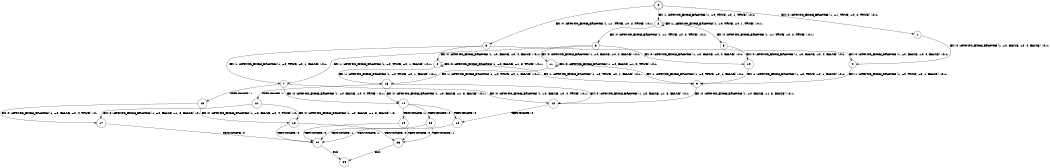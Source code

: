 digraph BCG {
size = "7, 10.5";
center = TRUE;
node [shape = circle];
0 [peripheries = 2];
0 -> 1 [label = "EX !0 !ATOMIC_EXCH_BRANCH (1, +1, TRUE, +0, 2, TRUE) !:0:1:"];
0 -> 2 [label = "EX !1 !ATOMIC_EXCH_BRANCH (1, +0, TRUE, +0, 1, TRUE) !:0:1:"];
0 -> 3 [label = "EX !0 !ATOMIC_EXCH_BRANCH (1, +1, TRUE, +0, 2, TRUE) !:0:1:"];
1 -> 4 [label = "EX !0 !ATOMIC_EXCH_BRANCH (1, +0, FALSE, +0, 4, FALSE) !:0:1:"];
2 -> 5 [label = "EX !0 !ATOMIC_EXCH_BRANCH (1, +1, TRUE, +0, 2, TRUE) !:0:1:"];
2 -> 6 [label = "EX !0 !ATOMIC_EXCH_BRANCH (1, +1, TRUE, +0, 2, TRUE) !:0:1:"];
2 -> 2 [label = "EX !1 !ATOMIC_EXCH_BRANCH (1, +0, TRUE, +0, 1, TRUE) !:0:1:"];
3 -> 4 [label = "EX !0 !ATOMIC_EXCH_BRANCH (1, +0, FALSE, +0, 4, FALSE) !:0:1:"];
3 -> 7 [label = "EX !1 !ATOMIC_EXCH_BRANCH (1, +0, TRUE, +0, 1, FALSE) !:0:1:"];
3 -> 8 [label = "EX !0 !ATOMIC_EXCH_BRANCH (1, +0, FALSE, +0, 4, FALSE) !:0:1:"];
4 -> 9 [label = "EX !1 !ATOMIC_EXCH_BRANCH (1, +0, TRUE, +0, 1, FALSE) !:0:1:"];
5 -> 10 [label = "EX !0 !ATOMIC_EXCH_BRANCH (1, +0, FALSE, +0, 4, FALSE) !:0:1:"];
6 -> 10 [label = "EX !0 !ATOMIC_EXCH_BRANCH (1, +0, FALSE, +0, 4, FALSE) !:0:1:"];
6 -> 7 [label = "EX !1 !ATOMIC_EXCH_BRANCH (1, +0, TRUE, +0, 1, FALSE) !:0:1:"];
6 -> 11 [label = "EX !0 !ATOMIC_EXCH_BRANCH (1, +0, FALSE, +0, 4, FALSE) !:0:1:"];
7 -> 12 [label = "EX !0 !ATOMIC_EXCH_BRANCH (1, +0, FALSE, +0, 4, TRUE) !:0:1:"];
7 -> 13 [label = "TERMINATE !1"];
7 -> 14 [label = "EX !0 !ATOMIC_EXCH_BRANCH (1, +0, FALSE, +0, 4, TRUE) !:0:1:"];
8 -> 9 [label = "EX !1 !ATOMIC_EXCH_BRANCH (1, +0, TRUE, +0, 1, FALSE) !:0:1:"];
8 -> 15 [label = "EX !1 !ATOMIC_EXCH_BRANCH (1, +0, TRUE, +0, 1, FALSE) !:0:1:"];
8 -> 8 [label = "EX !0 !ATOMIC_EXCH_BRANCH (1, +0, FALSE, +1, 3, TRUE) !:0:1:"];
9 -> 12 [label = "EX !0 !ATOMIC_EXCH_BRANCH (1, +0, FALSE, +1, 3, FALSE) !:0:1:"];
10 -> 9 [label = "EX !1 !ATOMIC_EXCH_BRANCH (1, +0, TRUE, +0, 1, FALSE) !:0:1:"];
11 -> 9 [label = "EX !1 !ATOMIC_EXCH_BRANCH (1, +0, TRUE, +0, 1, FALSE) !:0:1:"];
11 -> 15 [label = "EX !1 !ATOMIC_EXCH_BRANCH (1, +0, TRUE, +0, 1, FALSE) !:0:1:"];
11 -> 11 [label = "EX !0 !ATOMIC_EXCH_BRANCH (1, +0, FALSE, +1, 3, TRUE) !:0:1:"];
12 -> 16 [label = "TERMINATE !0"];
13 -> 17 [label = "EX !0 !ATOMIC_EXCH_BRANCH (1, +0, FALSE, +0, 4, TRUE) !:0:"];
13 -> 18 [label = "EX !0 !ATOMIC_EXCH_BRANCH (1, +0, FALSE, +0, 4, TRUE) !:0:"];
14 -> 16 [label = "TERMINATE !0"];
14 -> 19 [label = "TERMINATE !1"];
14 -> 20 [label = "TERMINATE !0"];
15 -> 12 [label = "EX !0 !ATOMIC_EXCH_BRANCH (1, +0, FALSE, +1, 3, FALSE) !:0:1:"];
15 -> 21 [label = "TERMINATE !1"];
15 -> 14 [label = "EX !0 !ATOMIC_EXCH_BRANCH (1, +0, FALSE, +1, 3, FALSE) !:0:1:"];
16 -> 22 [label = "TERMINATE !1"];
17 -> 22 [label = "TERMINATE !0"];
18 -> 22 [label = "TERMINATE !0"];
18 -> 23 [label = "TERMINATE !0"];
19 -> 22 [label = "TERMINATE !0"];
19 -> 23 [label = "TERMINATE !0"];
20 -> 22 [label = "TERMINATE !1"];
20 -> 23 [label = "TERMINATE !1"];
21 -> 17 [label = "EX !0 !ATOMIC_EXCH_BRANCH (1, +0, FALSE, +1, 3, FALSE) !:0:"];
21 -> 18 [label = "EX !0 !ATOMIC_EXCH_BRANCH (1, +0, FALSE, +1, 3, FALSE) !:0:"];
22 -> 24 [label = "exit"];
23 -> 24 [label = "exit"];
}

